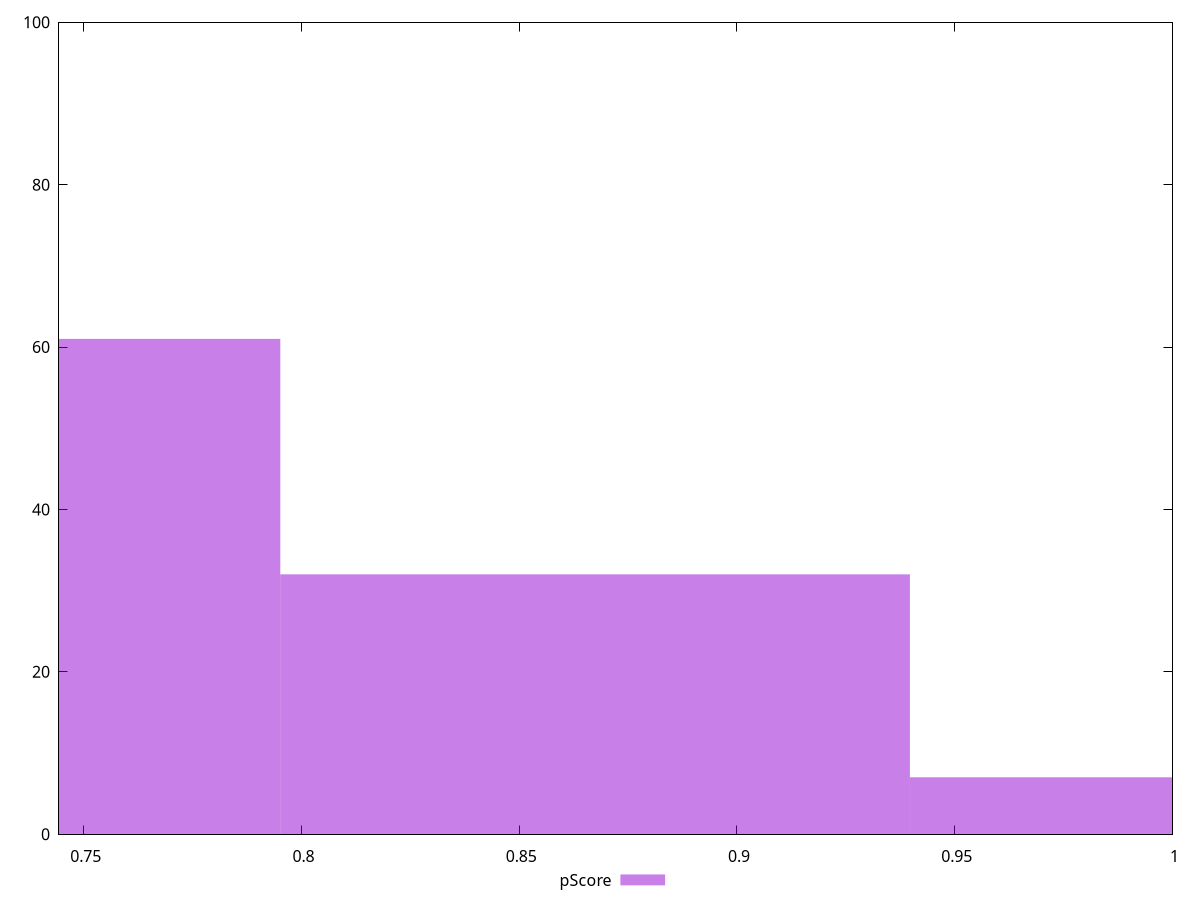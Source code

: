 reset

$pScore <<EOF
0.7228468267981467 61
0.867416192157776 32
1.0119855575174053 7
EOF

set key outside below
set boxwidth 0.14456936535962933
set xrange [0.7443177777777777:1]
set yrange [0:100]
set trange [0:100]
set style fill transparent solid 0.5 noborder
set terminal svg size 640, 490 enhanced background rgb 'white'
set output "reprap/uses-rel-preconnect/samples/pages+cached+noexternal/pScore/histogram.svg"

plot $pScore title "pScore" with boxes

reset

